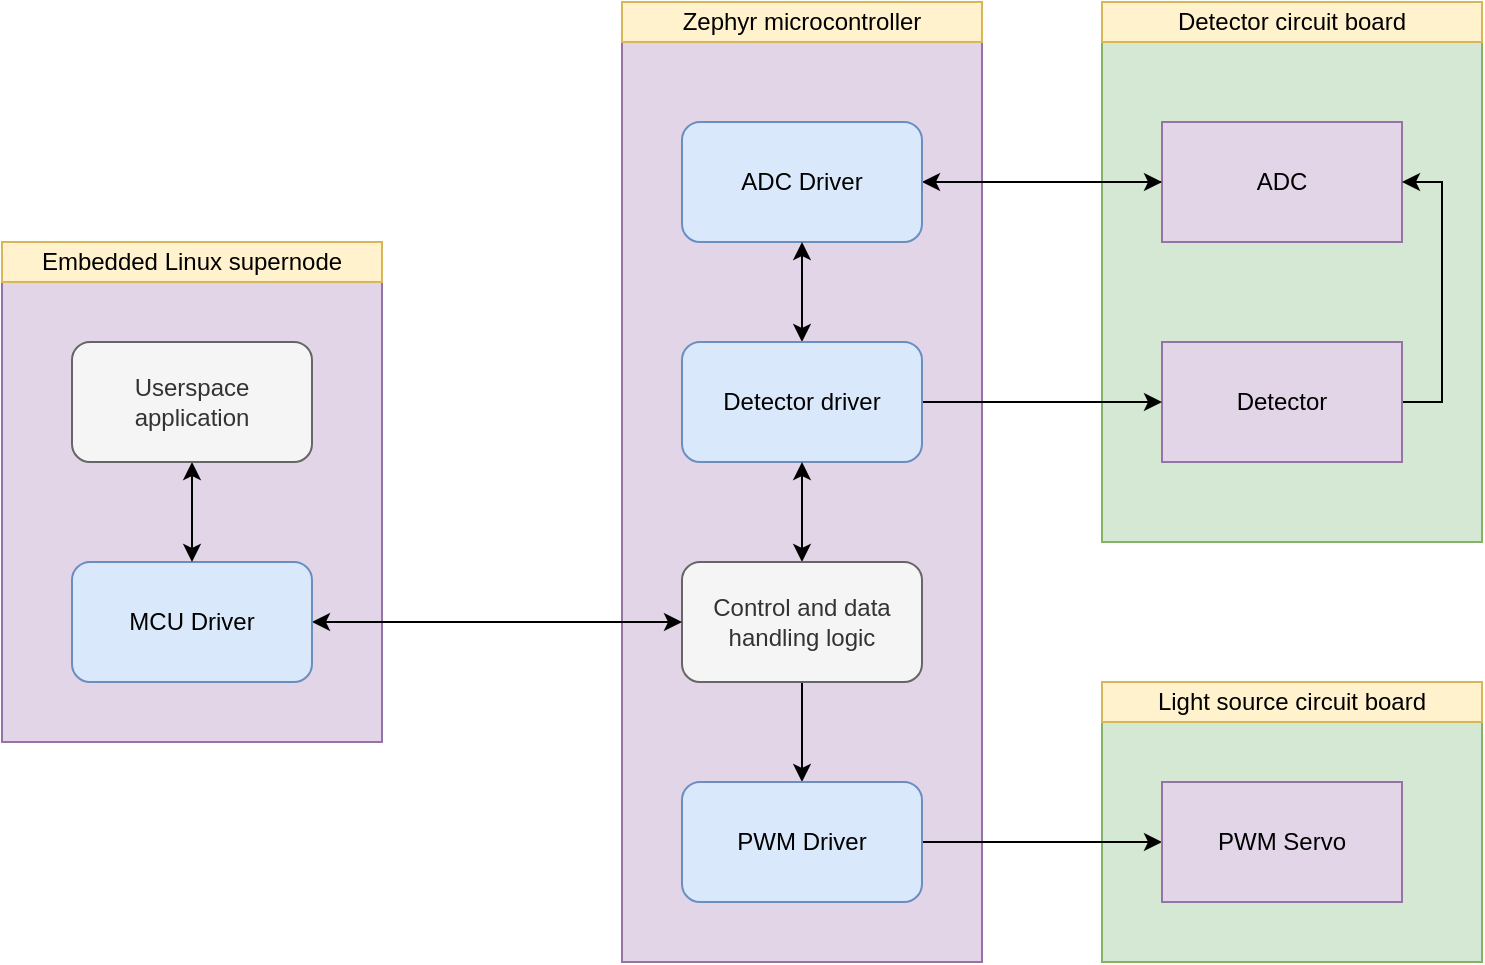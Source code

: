 <mxfile version="26.0.11">
  <diagram name="Page-1" id="wG6jqwOPfG2ZX-8ENBQx">
    <mxGraphModel dx="1509" dy="799" grid="1" gridSize="10" guides="1" tooltips="1" connect="1" arrows="1" fold="1" page="1" pageScale="1" pageWidth="850" pageHeight="1100" math="0" shadow="0">
      <root>
        <mxCell id="0" />
        <mxCell id="1" parent="0" />
        <mxCell id="gZMjplkvzGTa2DHnMmq5-27" value="" style="rounded=0;whiteSpace=wrap;html=1;fillColor=#d5e8d4;strokeColor=#82b366;" vertex="1" parent="1">
          <mxGeometry x="590" y="430" width="190" height="120" as="geometry" />
        </mxCell>
        <mxCell id="gZMjplkvzGTa2DHnMmq5-26" value="" style="rounded=0;whiteSpace=wrap;html=1;fillColor=#d5e8d4;strokeColor=#82b366;" vertex="1" parent="1">
          <mxGeometry x="590" y="90" width="190" height="250" as="geometry" />
        </mxCell>
        <mxCell id="gZMjplkvzGTa2DHnMmq5-11" style="edgeStyle=orthogonalEdgeStyle;rounded=0;orthogonalLoop=1;jettySize=auto;html=1;exitX=0;exitY=0.5;exitDx=0;exitDy=0;entryX=1;entryY=0.5;entryDx=0;entryDy=0;" edge="1" parent="1" source="gZMjplkvzGTa2DHnMmq5-5" target="gZMjplkvzGTa2DHnMmq5-9">
          <mxGeometry relative="1" as="geometry" />
        </mxCell>
        <mxCell id="gZMjplkvzGTa2DHnMmq5-5" value="ADC" style="rounded=0;whiteSpace=wrap;html=1;fillColor=#e1d5e7;strokeColor=#9673a6;" vertex="1" parent="1">
          <mxGeometry x="620" y="130" width="120" height="60" as="geometry" />
        </mxCell>
        <mxCell id="gZMjplkvzGTa2DHnMmq5-7" style="edgeStyle=orthogonalEdgeStyle;rounded=0;orthogonalLoop=1;jettySize=auto;html=1;exitX=1;exitY=0.5;exitDx=0;exitDy=0;entryX=1;entryY=0.5;entryDx=0;entryDy=0;" edge="1" parent="1" source="gZMjplkvzGTa2DHnMmq5-6" target="gZMjplkvzGTa2DHnMmq5-5">
          <mxGeometry relative="1" as="geometry" />
        </mxCell>
        <mxCell id="gZMjplkvzGTa2DHnMmq5-6" value="Detector" style="rounded=0;whiteSpace=wrap;html=1;fillColor=#e1d5e7;strokeColor=#9673a6;" vertex="1" parent="1">
          <mxGeometry x="620" y="240" width="120" height="60" as="geometry" />
        </mxCell>
        <mxCell id="gZMjplkvzGTa2DHnMmq5-8" value="" style="rounded=0;whiteSpace=wrap;html=1;fillColor=#e1d5e7;strokeColor=#9673a6;" vertex="1" parent="1">
          <mxGeometry x="350" y="90" width="180" height="460" as="geometry" />
        </mxCell>
        <mxCell id="gZMjplkvzGTa2DHnMmq5-10" style="edgeStyle=orthogonalEdgeStyle;rounded=0;orthogonalLoop=1;jettySize=auto;html=1;exitX=0;exitY=0.5;exitDx=0;exitDy=0;entryX=1;entryY=0.5;entryDx=0;entryDy=0;startArrow=classic;startFill=1;" edge="1" parent="1" source="gZMjplkvzGTa2DHnMmq5-5" target="gZMjplkvzGTa2DHnMmq5-9">
          <mxGeometry relative="1" as="geometry" />
        </mxCell>
        <mxCell id="gZMjplkvzGTa2DHnMmq5-9" value="ADC Driver" style="rounded=1;whiteSpace=wrap;html=1;fillColor=#dae8fc;strokeColor=#6c8ebf;" vertex="1" parent="1">
          <mxGeometry x="380" y="130" width="120" height="60" as="geometry" />
        </mxCell>
        <mxCell id="gZMjplkvzGTa2DHnMmq5-14" style="edgeStyle=orthogonalEdgeStyle;rounded=0;orthogonalLoop=1;jettySize=auto;html=1;exitX=1;exitY=0.5;exitDx=0;exitDy=0;startArrow=none;startFill=0;" edge="1" parent="1" source="gZMjplkvzGTa2DHnMmq5-12" target="gZMjplkvzGTa2DHnMmq5-6">
          <mxGeometry relative="1" as="geometry" />
        </mxCell>
        <mxCell id="gZMjplkvzGTa2DHnMmq5-16" style="edgeStyle=orthogonalEdgeStyle;rounded=0;orthogonalLoop=1;jettySize=auto;html=1;exitX=0.5;exitY=0;exitDx=0;exitDy=0;entryX=0.5;entryY=1;entryDx=0;entryDy=0;startArrow=classic;startFill=1;" edge="1" parent="1" source="gZMjplkvzGTa2DHnMmq5-12" target="gZMjplkvzGTa2DHnMmq5-9">
          <mxGeometry relative="1" as="geometry" />
        </mxCell>
        <mxCell id="gZMjplkvzGTa2DHnMmq5-12" value="Detector driver" style="rounded=1;whiteSpace=wrap;html=1;fillColor=#dae8fc;strokeColor=#6c8ebf;" vertex="1" parent="1">
          <mxGeometry x="380" y="240" width="120" height="60" as="geometry" />
        </mxCell>
        <mxCell id="gZMjplkvzGTa2DHnMmq5-21" style="edgeStyle=orthogonalEdgeStyle;rounded=0;orthogonalLoop=1;jettySize=auto;html=1;exitX=0.5;exitY=0;exitDx=0;exitDy=0;entryX=0.5;entryY=1;entryDx=0;entryDy=0;startArrow=classic;startFill=1;" edge="1" parent="1" source="gZMjplkvzGTa2DHnMmq5-17" target="gZMjplkvzGTa2DHnMmq5-12">
          <mxGeometry relative="1" as="geometry" />
        </mxCell>
        <mxCell id="gZMjplkvzGTa2DHnMmq5-22" style="edgeStyle=orthogonalEdgeStyle;rounded=0;orthogonalLoop=1;jettySize=auto;html=1;exitX=0.5;exitY=1;exitDx=0;exitDy=0;entryX=0.5;entryY=0;entryDx=0;entryDy=0;" edge="1" parent="1" source="gZMjplkvzGTa2DHnMmq5-17" target="gZMjplkvzGTa2DHnMmq5-18">
          <mxGeometry relative="1" as="geometry" />
        </mxCell>
        <mxCell id="gZMjplkvzGTa2DHnMmq5-17" value="Control and data handling logic" style="rounded=1;whiteSpace=wrap;html=1;fillColor=#f5f5f5;fontColor=#333333;strokeColor=#666666;" vertex="1" parent="1">
          <mxGeometry x="380" y="350" width="120" height="60" as="geometry" />
        </mxCell>
        <mxCell id="gZMjplkvzGTa2DHnMmq5-24" style="edgeStyle=orthogonalEdgeStyle;rounded=0;orthogonalLoop=1;jettySize=auto;html=1;exitX=1;exitY=0.5;exitDx=0;exitDy=0;entryX=0;entryY=0.5;entryDx=0;entryDy=0;startArrow=none;startFill=0;" edge="1" parent="1" source="gZMjplkvzGTa2DHnMmq5-18" target="gZMjplkvzGTa2DHnMmq5-23">
          <mxGeometry relative="1" as="geometry" />
        </mxCell>
        <mxCell id="gZMjplkvzGTa2DHnMmq5-18" value="PWM Driver" style="rounded=1;whiteSpace=wrap;html=1;fillColor=#dae8fc;strokeColor=#6c8ebf;" vertex="1" parent="1">
          <mxGeometry x="380" y="460" width="120" height="60" as="geometry" />
        </mxCell>
        <mxCell id="gZMjplkvzGTa2DHnMmq5-19" value="" style="rounded=0;whiteSpace=wrap;html=1;fillColor=#e1d5e7;strokeColor=#9673a6;" vertex="1" parent="1">
          <mxGeometry x="40" y="210" width="190" height="230" as="geometry" />
        </mxCell>
        <mxCell id="gZMjplkvzGTa2DHnMmq5-23" value="PWM Servo" style="rounded=0;whiteSpace=wrap;html=1;fillColor=#e1d5e7;strokeColor=#9673a6;" vertex="1" parent="1">
          <mxGeometry x="620" y="460" width="120" height="60" as="geometry" />
        </mxCell>
        <mxCell id="gZMjplkvzGTa2DHnMmq5-29" style="edgeStyle=orthogonalEdgeStyle;rounded=0;orthogonalLoop=1;jettySize=auto;html=1;exitX=1;exitY=0.5;exitDx=0;exitDy=0;entryX=0;entryY=0.5;entryDx=0;entryDy=0;startArrow=classic;startFill=1;" edge="1" parent="1" source="gZMjplkvzGTa2DHnMmq5-28" target="gZMjplkvzGTa2DHnMmq5-17">
          <mxGeometry relative="1" as="geometry" />
        </mxCell>
        <mxCell id="gZMjplkvzGTa2DHnMmq5-28" value="MCU Driver" style="rounded=1;whiteSpace=wrap;html=1;fillColor=#dae8fc;strokeColor=#6c8ebf;" vertex="1" parent="1">
          <mxGeometry x="75" y="350" width="120" height="60" as="geometry" />
        </mxCell>
        <mxCell id="gZMjplkvzGTa2DHnMmq5-33" style="edgeStyle=orthogonalEdgeStyle;rounded=0;orthogonalLoop=1;jettySize=auto;html=1;exitX=0.5;exitY=1;exitDx=0;exitDy=0;entryX=0.5;entryY=0;entryDx=0;entryDy=0;startArrow=classic;startFill=1;" edge="1" parent="1" source="gZMjplkvzGTa2DHnMmq5-32" target="gZMjplkvzGTa2DHnMmq5-28">
          <mxGeometry relative="1" as="geometry" />
        </mxCell>
        <mxCell id="gZMjplkvzGTa2DHnMmq5-32" value="Userspace application" style="rounded=1;whiteSpace=wrap;html=1;fillColor=#f5f5f5;fontColor=#333333;strokeColor=#666666;" vertex="1" parent="1">
          <mxGeometry x="75" y="240" width="120" height="60" as="geometry" />
        </mxCell>
        <mxCell id="gZMjplkvzGTa2DHnMmq5-34" value="Embedded Linux supernode" style="rounded=0;whiteSpace=wrap;html=1;fillColor=#fff2cc;strokeColor=#d6b656;" vertex="1" parent="1">
          <mxGeometry x="40" y="190" width="190" height="20" as="geometry" />
        </mxCell>
        <mxCell id="gZMjplkvzGTa2DHnMmq5-35" value="Zephyr microcontroller" style="rounded=0;whiteSpace=wrap;html=1;fillColor=#fff2cc;strokeColor=#d6b656;" vertex="1" parent="1">
          <mxGeometry x="350" y="70" width="180" height="20" as="geometry" />
        </mxCell>
        <mxCell id="gZMjplkvzGTa2DHnMmq5-36" value="Detector circuit board" style="rounded=0;whiteSpace=wrap;html=1;fillColor=#fff2cc;strokeColor=#d6b656;" vertex="1" parent="1">
          <mxGeometry x="590" y="70" width="190" height="20" as="geometry" />
        </mxCell>
        <mxCell id="gZMjplkvzGTa2DHnMmq5-37" value="Light source circuit board" style="rounded=0;whiteSpace=wrap;html=1;fillColor=#fff2cc;strokeColor=#d6b656;" vertex="1" parent="1">
          <mxGeometry x="590" y="410" width="190" height="20" as="geometry" />
        </mxCell>
      </root>
    </mxGraphModel>
  </diagram>
</mxfile>

